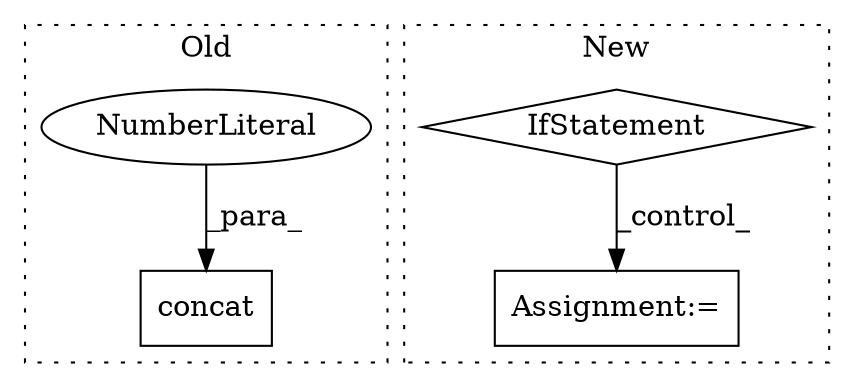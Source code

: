 digraph G {
subgraph cluster0 {
1 [label="concat" a="32" s="12534,12571" l="7,1" shape="box"];
3 [label="NumberLiteral" a="34" s="12570" l="1" shape="ellipse"];
label = "Old";
style="dotted";
}
subgraph cluster1 {
2 [label="IfStatement" a="25" s="11493,11522" l="4,2" shape="diamond"];
4 [label="Assignment:=" a="7" s="11570" l="2" shape="box"];
label = "New";
style="dotted";
}
2 -> 4 [label="_control_"];
3 -> 1 [label="_para_"];
}